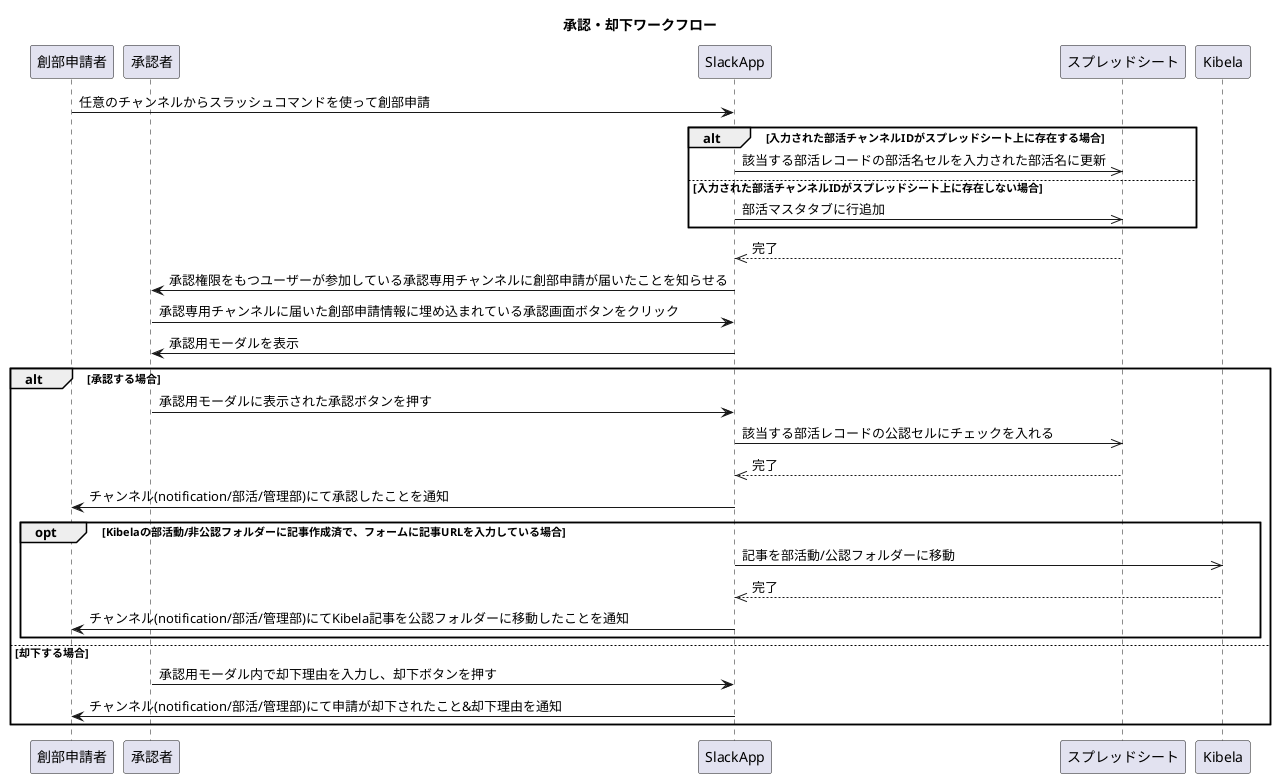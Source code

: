 @startuml
title 承認・却下ワークフロー

participant 創部申請者
participant 承認者

創部申請者 -> SlackApp: 任意のチャンネルからスラッシュコマンドを使って創部申請
alt 入力された部活チャンネルIDがスプレッドシート上に存在する場合
    SlackApp ->> スプレッドシート: 該当する部活レコードの部活名セルを入力された部活名に更新
else 入力された部活チャンネルIDがスプレッドシート上に存在しない場合
    SlackApp ->> スプレッドシート: 部活マスタタブに行追加
end
スプレッドシート -->> SlackApp: 完了
SlackApp -> 承認者: 承認権限をもつユーザーが参加している承認専用チャンネルに創部申請が届いたことを知らせる
承認者 -> SlackApp: 承認専用チャンネルに届いた創部申請情報に埋め込まれている承認画面ボタンをクリック
SlackApp -> 承認者: 承認用モーダルを表示
alt 承認する場合
    承認者 -> SlackApp: 承認用モーダルに表示された承認ボタンを押す
    SlackApp ->> スプレッドシート: 該当する部活レコードの公認セルにチェックを入れる
    スプレッドシート -->> SlackApp: 完了
    SlackApp -> 創部申請者: チャンネル(notification/部活/管理部)にて承認したことを通知
    opt Kibelaの部活動/非公認フォルダーに記事作成済で、フォームに記事URLを入力している場合
        SlackApp ->> Kibela: 記事を部活動/公認フォルダーに移動
        Kibela -->> SlackApp: 完了
        創部申請者 <- SlackApp:  チャンネル(notification/部活/管理部)にてKibela記事を公認フォルダーに移動したことを通知
    end
else 却下する場合
    承認者 -> SlackApp: 承認用モーダル内で却下理由を入力し、却下ボタンを押す
    SlackApp -> 創部申請者: チャンネル(notification/部活/管理部)にて申請が却下されたこと&却下理由を通知
end
@enduml
